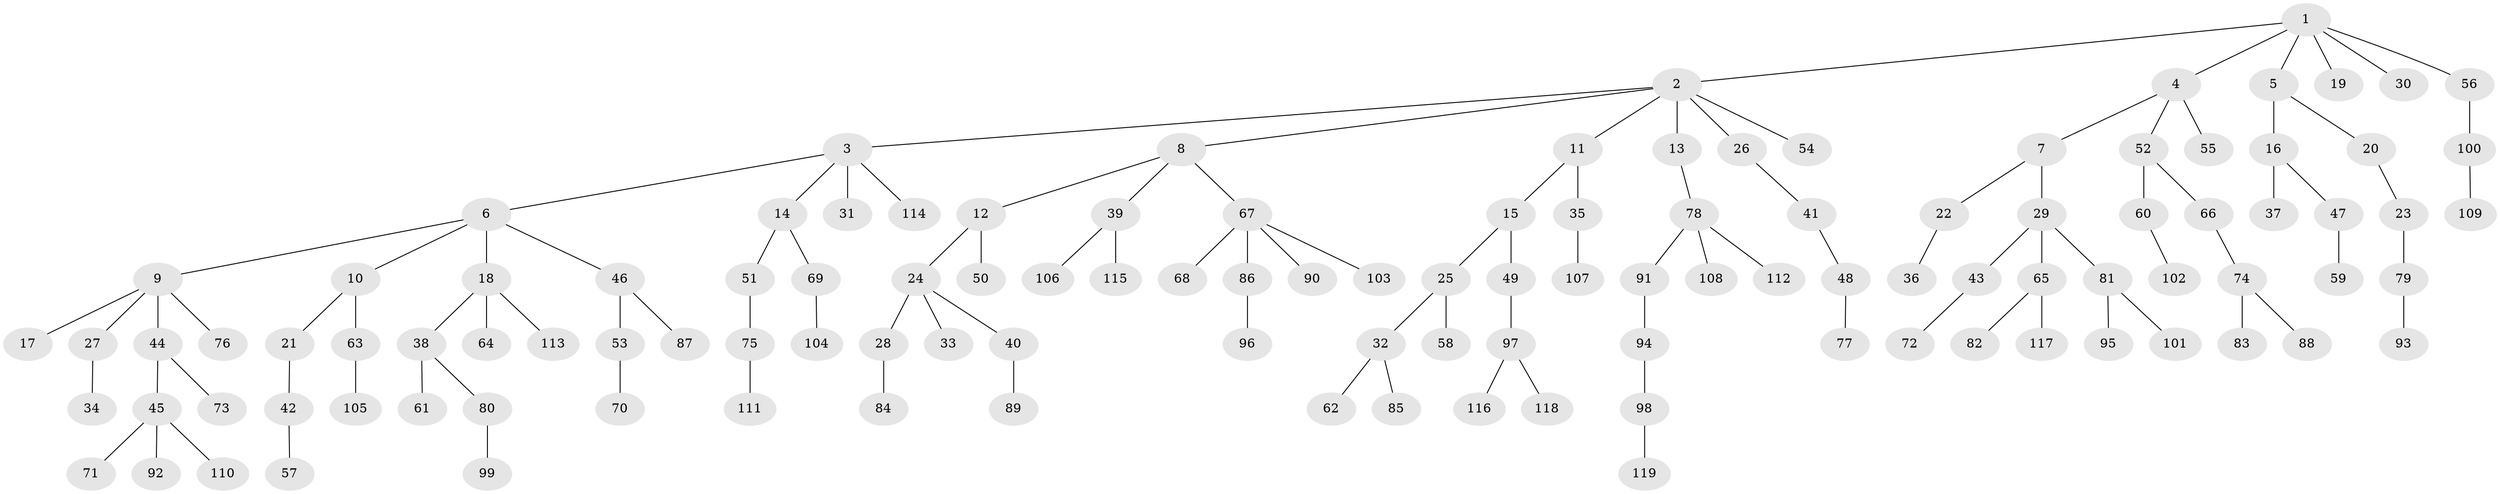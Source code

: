 // Generated by graph-tools (version 1.1) at 2025/11/02/27/25 16:11:25]
// undirected, 119 vertices, 118 edges
graph export_dot {
graph [start="1"]
  node [color=gray90,style=filled];
  1;
  2;
  3;
  4;
  5;
  6;
  7;
  8;
  9;
  10;
  11;
  12;
  13;
  14;
  15;
  16;
  17;
  18;
  19;
  20;
  21;
  22;
  23;
  24;
  25;
  26;
  27;
  28;
  29;
  30;
  31;
  32;
  33;
  34;
  35;
  36;
  37;
  38;
  39;
  40;
  41;
  42;
  43;
  44;
  45;
  46;
  47;
  48;
  49;
  50;
  51;
  52;
  53;
  54;
  55;
  56;
  57;
  58;
  59;
  60;
  61;
  62;
  63;
  64;
  65;
  66;
  67;
  68;
  69;
  70;
  71;
  72;
  73;
  74;
  75;
  76;
  77;
  78;
  79;
  80;
  81;
  82;
  83;
  84;
  85;
  86;
  87;
  88;
  89;
  90;
  91;
  92;
  93;
  94;
  95;
  96;
  97;
  98;
  99;
  100;
  101;
  102;
  103;
  104;
  105;
  106;
  107;
  108;
  109;
  110;
  111;
  112;
  113;
  114;
  115;
  116;
  117;
  118;
  119;
  1 -- 2;
  1 -- 4;
  1 -- 5;
  1 -- 19;
  1 -- 30;
  1 -- 56;
  2 -- 3;
  2 -- 8;
  2 -- 11;
  2 -- 13;
  2 -- 26;
  2 -- 54;
  3 -- 6;
  3 -- 14;
  3 -- 31;
  3 -- 114;
  4 -- 7;
  4 -- 52;
  4 -- 55;
  5 -- 16;
  5 -- 20;
  6 -- 9;
  6 -- 10;
  6 -- 18;
  6 -- 46;
  7 -- 22;
  7 -- 29;
  8 -- 12;
  8 -- 39;
  8 -- 67;
  9 -- 17;
  9 -- 27;
  9 -- 44;
  9 -- 76;
  10 -- 21;
  10 -- 63;
  11 -- 15;
  11 -- 35;
  12 -- 24;
  12 -- 50;
  13 -- 78;
  14 -- 51;
  14 -- 69;
  15 -- 25;
  15 -- 49;
  16 -- 37;
  16 -- 47;
  18 -- 38;
  18 -- 64;
  18 -- 113;
  20 -- 23;
  21 -- 42;
  22 -- 36;
  23 -- 79;
  24 -- 28;
  24 -- 33;
  24 -- 40;
  25 -- 32;
  25 -- 58;
  26 -- 41;
  27 -- 34;
  28 -- 84;
  29 -- 43;
  29 -- 65;
  29 -- 81;
  32 -- 62;
  32 -- 85;
  35 -- 107;
  38 -- 61;
  38 -- 80;
  39 -- 106;
  39 -- 115;
  40 -- 89;
  41 -- 48;
  42 -- 57;
  43 -- 72;
  44 -- 45;
  44 -- 73;
  45 -- 71;
  45 -- 92;
  45 -- 110;
  46 -- 53;
  46 -- 87;
  47 -- 59;
  48 -- 77;
  49 -- 97;
  51 -- 75;
  52 -- 60;
  52 -- 66;
  53 -- 70;
  56 -- 100;
  60 -- 102;
  63 -- 105;
  65 -- 82;
  65 -- 117;
  66 -- 74;
  67 -- 68;
  67 -- 86;
  67 -- 90;
  67 -- 103;
  69 -- 104;
  74 -- 83;
  74 -- 88;
  75 -- 111;
  78 -- 91;
  78 -- 108;
  78 -- 112;
  79 -- 93;
  80 -- 99;
  81 -- 95;
  81 -- 101;
  86 -- 96;
  91 -- 94;
  94 -- 98;
  97 -- 116;
  97 -- 118;
  98 -- 119;
  100 -- 109;
}
